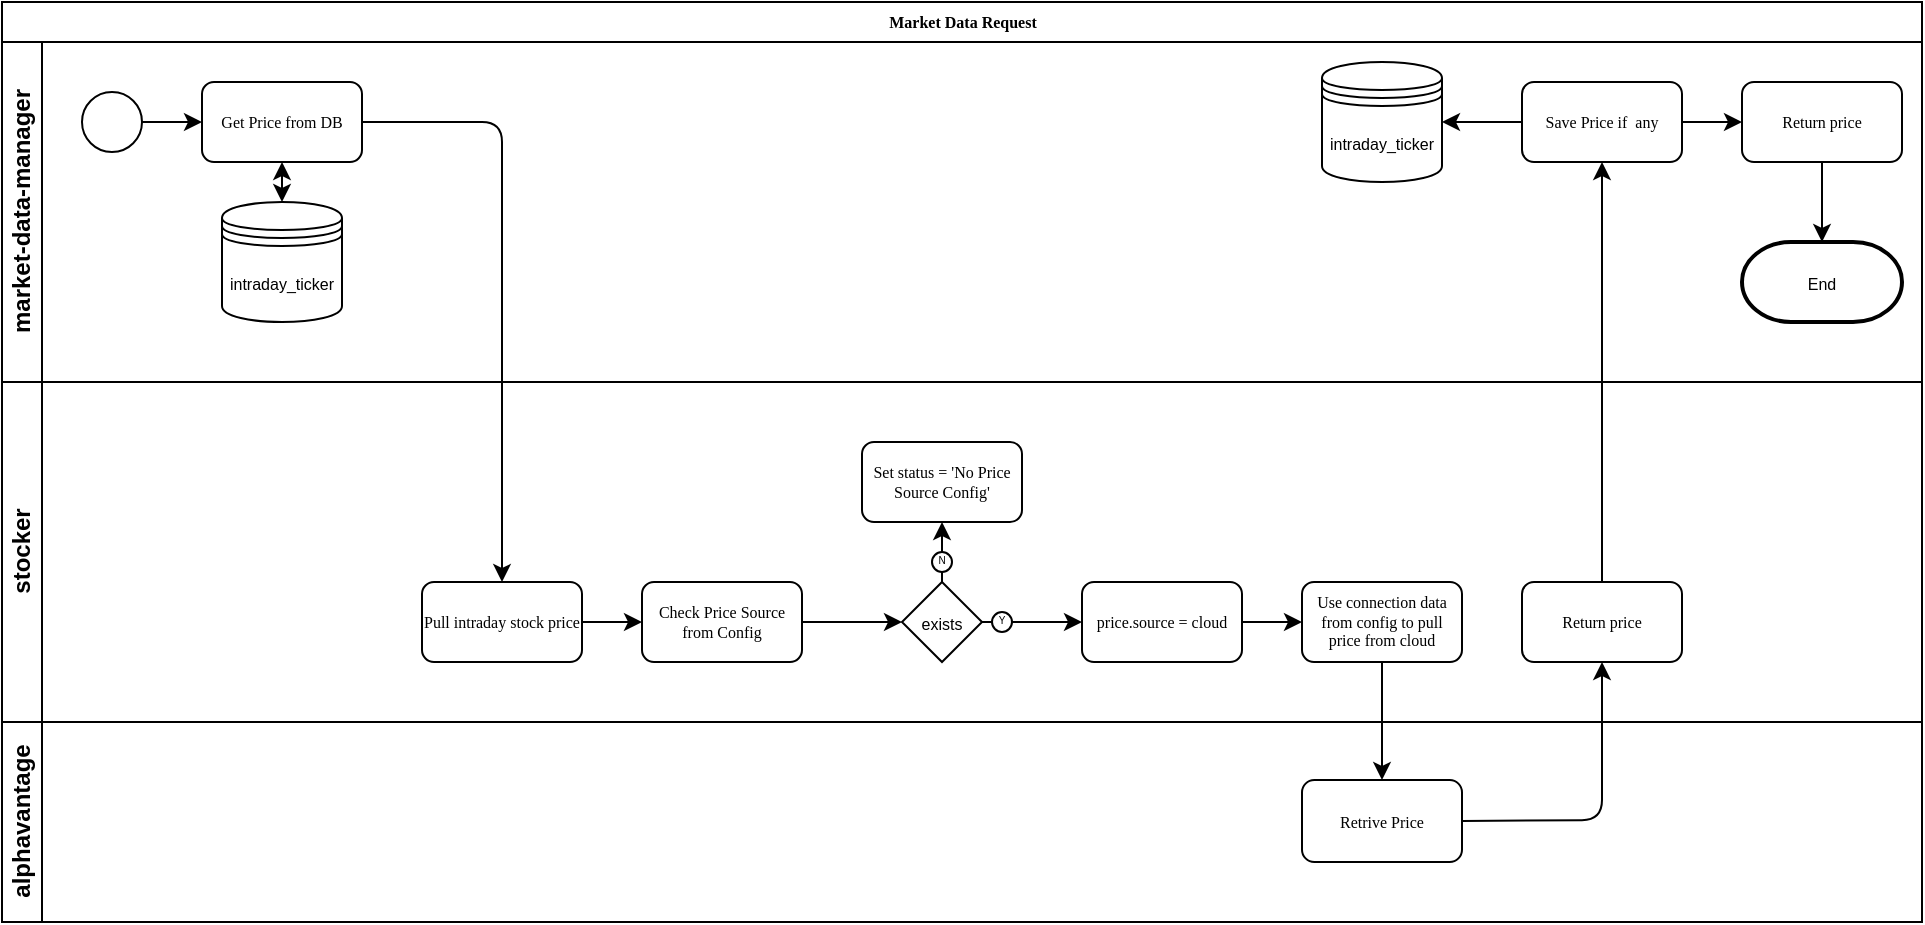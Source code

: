 <mxfile version="14.5.6" type="github">
  <diagram name="GetIntradayTicker" id="c7488fd3-1785-93aa-aadb-54a6760d102a">
    <mxGraphModel dx="1020" dy="477" grid="1" gridSize="10" guides="1" tooltips="1" connect="1" arrows="1" fold="1" page="1" pageScale="1" pageWidth="1100" pageHeight="850" background="#ffffff" math="0" shadow="0">
      <root>
        <mxCell id="0" />
        <mxCell id="1" parent="0" />
        <mxCell id="2b4e8129b02d487f-1" value="Market Data Request" style="swimlane;html=1;childLayout=stackLayout;horizontal=1;startSize=20;horizontalStack=0;rounded=0;shadow=0;labelBackgroundColor=none;strokeWidth=1;fontFamily=Verdana;fontSize=8;align=center;" parent="1" vertex="1">
          <mxGeometry x="40" y="40" width="960" height="460" as="geometry" />
        </mxCell>
        <mxCell id="2b4e8129b02d487f-2" value="market-data-manager" style="swimlane;html=1;startSize=20;horizontal=0;" parent="2b4e8129b02d487f-1" vertex="1">
          <mxGeometry y="20" width="960" height="170" as="geometry" />
        </mxCell>
        <mxCell id="2b4e8129b02d487f-5" value="" style="ellipse;whiteSpace=wrap;html=1;rounded=0;shadow=0;labelBackgroundColor=none;strokeWidth=1;fontFamily=Verdana;fontSize=8;align=center;" parent="2b4e8129b02d487f-2" vertex="1">
          <mxGeometry x="40" y="25" width="30" height="30" as="geometry" />
        </mxCell>
        <mxCell id="Pf73WwRm9JOosWUUZSkn-2" value="Get Price from DB" style="rounded=1;whiteSpace=wrap;html=1;shadow=0;labelBackgroundColor=none;strokeWidth=1;fontFamily=Verdana;fontSize=8;align=center;" vertex="1" parent="2b4e8129b02d487f-2">
          <mxGeometry x="100" y="20" width="80" height="40" as="geometry" />
        </mxCell>
        <mxCell id="Pf73WwRm9JOosWUUZSkn-3" value="" style="endArrow=classic;html=1;exitX=1;exitY=0.5;exitDx=0;exitDy=0;entryX=0;entryY=0.5;entryDx=0;entryDy=0;" edge="1" parent="2b4e8129b02d487f-2" source="2b4e8129b02d487f-5" target="Pf73WwRm9JOosWUUZSkn-2">
          <mxGeometry width="50" height="50" relative="1" as="geometry">
            <mxPoint x="50" y="109" as="sourcePoint" />
            <mxPoint x="100" y="59" as="targetPoint" />
          </mxGeometry>
        </mxCell>
        <mxCell id="Pf73WwRm9JOosWUUZSkn-5" value="" style="endArrow=classic;startArrow=classic;html=1;entryX=0.5;entryY=1;entryDx=0;entryDy=0;" edge="1" parent="2b4e8129b02d487f-2" source="Pf73WwRm9JOosWUUZSkn-51" target="Pf73WwRm9JOosWUUZSkn-2">
          <mxGeometry width="50" height="50" relative="1" as="geometry">
            <mxPoint x="140" y="80" as="sourcePoint" />
            <mxPoint x="160" y="60" as="targetPoint" />
          </mxGeometry>
        </mxCell>
        <mxCell id="Pf73WwRm9JOosWUUZSkn-27" value="Save Price if &amp;nbsp;any" style="rounded=1;whiteSpace=wrap;html=1;shadow=0;labelBackgroundColor=none;strokeWidth=1;fontFamily=Verdana;fontSize=8;align=center;" vertex="1" parent="2b4e8129b02d487f-2">
          <mxGeometry x="760" y="20" width="80" height="40" as="geometry" />
        </mxCell>
        <mxCell id="Pf73WwRm9JOosWUUZSkn-31" value="" style="endArrow=classic;html=1;exitX=0;exitY=0.5;exitDx=0;exitDy=0;entryX=1;entryY=0.5;entryDx=0;entryDy=0;" edge="1" parent="2b4e8129b02d487f-2" source="Pf73WwRm9JOosWUUZSkn-27" target="Pf73WwRm9JOosWUUZSkn-45">
          <mxGeometry width="50" height="50" relative="1" as="geometry">
            <mxPoint x="630" y="250" as="sourcePoint" />
            <mxPoint x="730" y="40" as="targetPoint" />
          </mxGeometry>
        </mxCell>
        <mxCell id="Pf73WwRm9JOosWUUZSkn-32" value="Return price" style="rounded=1;whiteSpace=wrap;html=1;shadow=0;labelBackgroundColor=none;strokeWidth=1;fontFamily=Verdana;fontSize=8;align=center;" vertex="1" parent="2b4e8129b02d487f-2">
          <mxGeometry x="870" y="20" width="80" height="40" as="geometry" />
        </mxCell>
        <mxCell id="Pf73WwRm9JOosWUUZSkn-44" value="&lt;font style=&quot;font-size: 8px&quot;&gt;End&lt;/font&gt;" style="strokeWidth=2;html=1;shape=mxgraph.flowchart.terminator;whiteSpace=wrap;" vertex="1" parent="2b4e8129b02d487f-2">
          <mxGeometry x="870" y="100" width="80" height="40" as="geometry" />
        </mxCell>
        <mxCell id="Pf73WwRm9JOosWUUZSkn-45" value="&lt;font style=&quot;font-size: 8px&quot;&gt;intraday_ticker&lt;/font&gt;" style="shape=datastore;whiteSpace=wrap;html=1;" vertex="1" parent="2b4e8129b02d487f-2">
          <mxGeometry x="660" y="10" width="60" height="60" as="geometry" />
        </mxCell>
        <mxCell id="Pf73WwRm9JOosWUUZSkn-46" value="" style="endArrow=classic;html=1;entryX=0;entryY=0.5;entryDx=0;entryDy=0;exitX=1;exitY=0.5;exitDx=0;exitDy=0;" edge="1" parent="2b4e8129b02d487f-2" source="Pf73WwRm9JOosWUUZSkn-27" target="Pf73WwRm9JOosWUUZSkn-32">
          <mxGeometry width="50" height="50" relative="1" as="geometry">
            <mxPoint x="780" y="140" as="sourcePoint" />
            <mxPoint x="830" y="90" as="targetPoint" />
          </mxGeometry>
        </mxCell>
        <mxCell id="Pf73WwRm9JOosWUUZSkn-48" value="" style="endArrow=classic;html=1;entryX=0.5;entryY=0;entryDx=0;entryDy=0;entryPerimeter=0;exitX=0.5;exitY=1;exitDx=0;exitDy=0;" edge="1" parent="2b4e8129b02d487f-2" source="Pf73WwRm9JOosWUUZSkn-32" target="Pf73WwRm9JOosWUUZSkn-44">
          <mxGeometry width="50" height="50" relative="1" as="geometry">
            <mxPoint x="830" y="170" as="sourcePoint" />
            <mxPoint x="880" y="120" as="targetPoint" />
          </mxGeometry>
        </mxCell>
        <mxCell id="Pf73WwRm9JOosWUUZSkn-51" value="&lt;font style=&quot;font-size: 8px&quot;&gt;intraday_ticker&lt;/font&gt;" style="shape=datastore;whiteSpace=wrap;html=1;" vertex="1" parent="2b4e8129b02d487f-2">
          <mxGeometry x="110" y="80" width="60" height="60" as="geometry" />
        </mxCell>
        <mxCell id="2b4e8129b02d487f-3" value="stocker" style="swimlane;html=1;startSize=20;horizontal=0;" parent="2b4e8129b02d487f-1" vertex="1">
          <mxGeometry y="190" width="960" height="170" as="geometry" />
        </mxCell>
        <mxCell id="2b4e8129b02d487f-6" value="Pull intraday stock price" style="rounded=1;whiteSpace=wrap;html=1;shadow=0;labelBackgroundColor=none;strokeWidth=1;fontFamily=Verdana;fontSize=8;align=center;" parent="2b4e8129b02d487f-3" vertex="1">
          <mxGeometry x="210" y="100" width="80" height="40" as="geometry" />
        </mxCell>
        <mxCell id="Pf73WwRm9JOosWUUZSkn-1" value="Check Price Source from Config" style="rounded=1;whiteSpace=wrap;html=1;shadow=0;labelBackgroundColor=none;strokeWidth=1;fontFamily=Verdana;fontSize=8;align=center;" vertex="1" parent="2b4e8129b02d487f-3">
          <mxGeometry x="320" y="100" width="80" height="40" as="geometry" />
        </mxCell>
        <mxCell id="Pf73WwRm9JOosWUUZSkn-7" value="" style="endArrow=classic;html=1;exitX=1;exitY=0.5;exitDx=0;exitDy=0;entryX=0;entryY=0.5;entryDx=0;entryDy=0;" edge="1" parent="2b4e8129b02d487f-3" source="2b4e8129b02d487f-6" target="Pf73WwRm9JOosWUUZSkn-1">
          <mxGeometry width="50" height="50" relative="1" as="geometry">
            <mxPoint x="340" y="200" as="sourcePoint" />
            <mxPoint x="390" y="150" as="targetPoint" />
          </mxGeometry>
        </mxCell>
        <mxCell id="Pf73WwRm9JOosWUUZSkn-10" value="&lt;font style=&quot;font-size: 8px&quot;&gt;exists&lt;/font&gt;" style="rhombus;whiteSpace=wrap;html=1;" vertex="1" parent="2b4e8129b02d487f-3">
          <mxGeometry x="450" y="100" width="40" height="40" as="geometry" />
        </mxCell>
        <mxCell id="Pf73WwRm9JOosWUUZSkn-11" value="Use connection data from config to pull price from cloud" style="rounded=1;whiteSpace=wrap;html=1;shadow=0;labelBackgroundColor=none;strokeWidth=1;fontFamily=Verdana;fontSize=8;align=center;" vertex="1" parent="2b4e8129b02d487f-3">
          <mxGeometry x="650" y="100" width="80" height="40" as="geometry" />
        </mxCell>
        <mxCell id="Pf73WwRm9JOosWUUZSkn-12" value="price.source = cloud" style="rounded=1;whiteSpace=wrap;html=1;shadow=0;labelBackgroundColor=none;strokeWidth=1;fontFamily=Verdana;fontSize=8;align=center;" vertex="1" parent="2b4e8129b02d487f-3">
          <mxGeometry x="540" y="100" width="80" height="40" as="geometry" />
        </mxCell>
        <mxCell id="Pf73WwRm9JOosWUUZSkn-15" value="Return price" style="rounded=1;whiteSpace=wrap;html=1;shadow=0;labelBackgroundColor=none;strokeWidth=1;fontFamily=Verdana;fontSize=8;align=center;" vertex="1" parent="2b4e8129b02d487f-3">
          <mxGeometry x="760" y="100" width="80" height="40" as="geometry" />
        </mxCell>
        <mxCell id="Pf73WwRm9JOosWUUZSkn-17" value="" style="endArrow=classic;html=1;exitX=1;exitY=0.5;exitDx=0;exitDy=0;entryX=0;entryY=0.5;entryDx=0;entryDy=0;" edge="1" parent="2b4e8129b02d487f-3" source="Pf73WwRm9JOosWUUZSkn-1" target="Pf73WwRm9JOosWUUZSkn-10">
          <mxGeometry width="50" height="50" relative="1" as="geometry">
            <mxPoint x="450" y="230" as="sourcePoint" />
            <mxPoint x="500" y="180" as="targetPoint" />
          </mxGeometry>
        </mxCell>
        <mxCell id="Pf73WwRm9JOosWUUZSkn-18" value="" style="endArrow=classic;html=1;exitX=1;exitY=0.5;exitDx=0;exitDy=0;entryX=0;entryY=0.5;entryDx=0;entryDy=0;" edge="1" parent="2b4e8129b02d487f-3" source="Pf73WwRm9JOosWUUZSkn-10" target="Pf73WwRm9JOosWUUZSkn-12">
          <mxGeometry width="50" height="50" relative="1" as="geometry">
            <mxPoint x="520" y="220" as="sourcePoint" />
            <mxPoint x="570" y="170" as="targetPoint" />
          </mxGeometry>
        </mxCell>
        <mxCell id="Pf73WwRm9JOosWUUZSkn-19" value="" style="endArrow=classic;html=1;entryX=0;entryY=0.5;entryDx=0;entryDy=0;" edge="1" parent="2b4e8129b02d487f-3" source="Pf73WwRm9JOosWUUZSkn-12" target="Pf73WwRm9JOosWUUZSkn-11">
          <mxGeometry width="50" height="50" relative="1" as="geometry">
            <mxPoint x="490" y="180" as="sourcePoint" />
            <mxPoint x="580" y="180" as="targetPoint" />
          </mxGeometry>
        </mxCell>
        <mxCell id="Pf73WwRm9JOosWUUZSkn-23" value="&lt;div style=&quot;text-align: justify&quot;&gt;&lt;span style=&quot;font-size: 6px&quot;&gt;&lt;sup&gt;Y&lt;/sup&gt;&lt;/span&gt;&lt;/div&gt;" style="ellipse;whiteSpace=wrap;html=1;aspect=fixed;" vertex="1" parent="2b4e8129b02d487f-3">
          <mxGeometry x="495" y="115" width="10" height="10" as="geometry" />
        </mxCell>
        <mxCell id="Pf73WwRm9JOosWUUZSkn-24" value="Set status = &#39;No Price Source Config&#39;" style="rounded=1;whiteSpace=wrap;html=1;shadow=0;labelBackgroundColor=none;strokeWidth=1;fontFamily=Verdana;fontSize=8;align=center;" vertex="1" parent="2b4e8129b02d487f-3">
          <mxGeometry x="430" y="30" width="80" height="40" as="geometry" />
        </mxCell>
        <mxCell id="Pf73WwRm9JOosWUUZSkn-53" value="" style="endArrow=classic;html=1;entryX=0.5;entryY=1;entryDx=0;entryDy=0;exitX=0.5;exitY=0;exitDx=0;exitDy=0;" edge="1" parent="2b4e8129b02d487f-3" source="Pf73WwRm9JOosWUUZSkn-10" target="Pf73WwRm9JOosWUUZSkn-24">
          <mxGeometry width="50" height="50" relative="1" as="geometry">
            <mxPoint x="360" y="110" as="sourcePoint" />
            <mxPoint x="410" y="60" as="targetPoint" />
          </mxGeometry>
        </mxCell>
        <mxCell id="Pf73WwRm9JOosWUUZSkn-26" value="&lt;div style=&quot;text-align: justify&quot;&gt;&lt;span style=&quot;font-size: 6px&quot;&gt;&lt;sup&gt;N&lt;/sup&gt;&lt;/span&gt;&lt;/div&gt;" style="ellipse;whiteSpace=wrap;html=1;aspect=fixed;" vertex="1" parent="2b4e8129b02d487f-3">
          <mxGeometry x="465" y="85" width="10" height="10" as="geometry" />
        </mxCell>
        <mxCell id="2b4e8129b02d487f-4" value="alphavantage" style="swimlane;html=1;startSize=20;horizontal=0;" parent="2b4e8129b02d487f-1" vertex="1">
          <mxGeometry y="360" width="960" height="100" as="geometry" />
        </mxCell>
        <mxCell id="Pf73WwRm9JOosWUUZSkn-13" value="Retrive Price" style="rounded=1;whiteSpace=wrap;html=1;shadow=0;labelBackgroundColor=none;strokeWidth=1;fontFamily=Verdana;fontSize=8;align=center;" vertex="1" parent="2b4e8129b02d487f-4">
          <mxGeometry x="650" y="29" width="80" height="41" as="geometry" />
        </mxCell>
        <mxCell id="Pf73WwRm9JOosWUUZSkn-6" value="" style="endArrow=classic;html=1;exitX=1;exitY=0.5;exitDx=0;exitDy=0;entryX=0.5;entryY=0;entryDx=0;entryDy=0;" edge="1" parent="2b4e8129b02d487f-1" source="Pf73WwRm9JOosWUUZSkn-2" target="2b4e8129b02d487f-6">
          <mxGeometry width="50" height="50" relative="1" as="geometry">
            <mxPoint x="240" y="110" as="sourcePoint" />
            <mxPoint x="290" y="60" as="targetPoint" />
            <Array as="points">
              <mxPoint x="250" y="60" />
            </Array>
          </mxGeometry>
        </mxCell>
        <mxCell id="Pf73WwRm9JOosWUUZSkn-16" value="" style="endArrow=classic;html=1;entryX=0.5;entryY=1;entryDx=0;entryDy=0;exitX=1;exitY=0.5;exitDx=0;exitDy=0;" edge="1" parent="2b4e8129b02d487f-1" source="Pf73WwRm9JOosWUUZSkn-13" target="Pf73WwRm9JOosWUUZSkn-15">
          <mxGeometry width="50" height="50" relative="1" as="geometry">
            <mxPoint x="760" y="500" as="sourcePoint" />
            <mxPoint x="810" y="450" as="targetPoint" />
            <Array as="points">
              <mxPoint x="800" y="409" />
            </Array>
          </mxGeometry>
        </mxCell>
        <mxCell id="Pf73WwRm9JOosWUUZSkn-20" value="" style="endArrow=classic;html=1;entryX=0.5;entryY=0;entryDx=0;entryDy=0;exitX=0.5;exitY=1;exitDx=0;exitDy=0;" edge="1" parent="2b4e8129b02d487f-1" source="Pf73WwRm9JOosWUUZSkn-11" target="Pf73WwRm9JOosWUUZSkn-13">
          <mxGeometry width="50" height="50" relative="1" as="geometry">
            <mxPoint x="690" y="370" as="sourcePoint" />
            <mxPoint x="740" y="320" as="targetPoint" />
          </mxGeometry>
        </mxCell>
        <mxCell id="Pf73WwRm9JOosWUUZSkn-47" value="" style="endArrow=classic;html=1;exitX=0.5;exitY=0;exitDx=0;exitDy=0;entryX=0.5;entryY=1;entryDx=0;entryDy=0;" edge="1" parent="2b4e8129b02d487f-1" source="Pf73WwRm9JOosWUUZSkn-15" target="Pf73WwRm9JOosWUUZSkn-27">
          <mxGeometry width="50" height="50" relative="1" as="geometry">
            <mxPoint x="790" y="190" as="sourcePoint" />
            <mxPoint x="840" y="140" as="targetPoint" />
          </mxGeometry>
        </mxCell>
      </root>
    </mxGraphModel>
  </diagram>
</mxfile>

